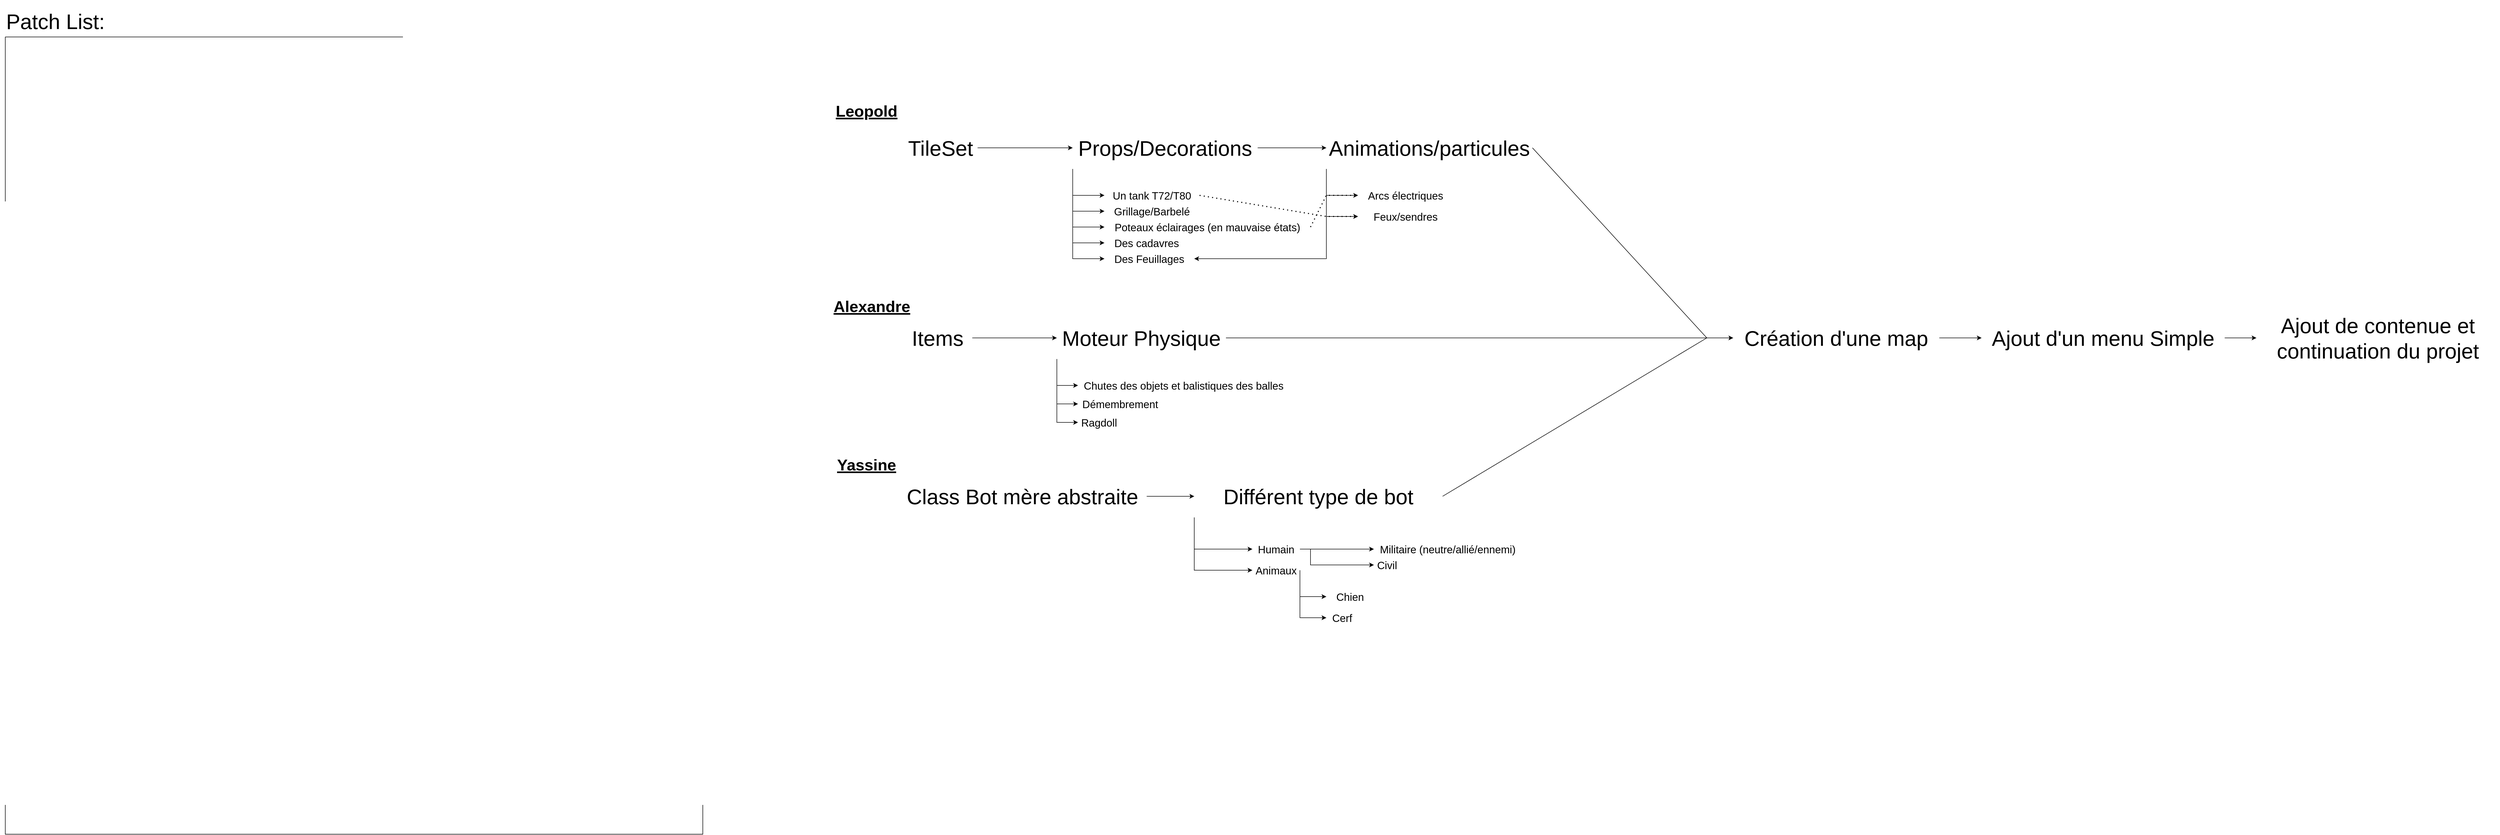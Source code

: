 <mxfile version="27.0.9">
  <diagram name="Page-1" id="MBI-nEpmHFs3LHpGqPgs">
    <mxGraphModel dx="8307" dy="2293" grid="1" gridSize="10" guides="1" tooltips="1" connect="1" arrows="1" fold="1" page="1" pageScale="1" pageWidth="1200" pageHeight="1600" math="0" shadow="0">
      <root>
        <mxCell id="0" />
        <mxCell id="1" parent="0" />
        <mxCell id="IJogBwM3K7kCsomVMxnr-1" value="&lt;span style=&quot;font-size: 40px;&quot;&gt;TileSet&lt;/span&gt;" style="text;html=1;align=center;verticalAlign=middle;whiteSpace=wrap;rounded=0;" vertex="1" parent="1">
          <mxGeometry x="-680" y="240" width="140" height="80" as="geometry" />
        </mxCell>
        <mxCell id="IJogBwM3K7kCsomVMxnr-2" value="" style="endArrow=classic;html=1;rounded=0;exitX=1;exitY=0.5;exitDx=0;exitDy=0;entryX=0;entryY=0.5;entryDx=0;entryDy=0;" edge="1" parent="1" source="IJogBwM3K7kCsomVMxnr-1" target="IJogBwM3K7kCsomVMxnr-3">
          <mxGeometry width="50" height="50" relative="1" as="geometry">
            <mxPoint x="-530" y="280" as="sourcePoint" />
            <mxPoint x="-360" y="280" as="targetPoint" />
          </mxGeometry>
        </mxCell>
        <mxCell id="IJogBwM3K7kCsomVMxnr-3" value="&lt;span style=&quot;font-size: 40px;&quot;&gt;Props/Decorations&lt;/span&gt;" style="text;html=1;align=center;verticalAlign=middle;whiteSpace=wrap;rounded=0;" vertex="1" parent="1">
          <mxGeometry x="-360" y="240" width="350" height="80" as="geometry" />
        </mxCell>
        <mxCell id="IJogBwM3K7kCsomVMxnr-4" value="" style="endArrow=classic;html=1;rounded=0;exitX=0;exitY=1;exitDx=0;exitDy=0;entryX=0;entryY=0.5;entryDx=0;entryDy=0;" edge="1" parent="1" source="IJogBwM3K7kCsomVMxnr-3" target="IJogBwM3K7kCsomVMxnr-5">
          <mxGeometry width="50" height="50" relative="1" as="geometry">
            <mxPoint x="-260" y="420" as="sourcePoint" />
            <mxPoint x="-290" y="370" as="targetPoint" />
            <Array as="points">
              <mxPoint x="-360" y="370" />
            </Array>
          </mxGeometry>
        </mxCell>
        <mxCell id="IJogBwM3K7kCsomVMxnr-5" value="&lt;font style=&quot;font-size: 20px;&quot;&gt;Un tank T72/T80&lt;/font&gt;" style="text;html=1;align=center;verticalAlign=middle;whiteSpace=wrap;rounded=0;" vertex="1" parent="1">
          <mxGeometry x="-300" y="350" width="180" height="40" as="geometry" />
        </mxCell>
        <mxCell id="IJogBwM3K7kCsomVMxnr-6" value="" style="endArrow=classic;html=1;rounded=0;entryX=0;entryY=0.5;entryDx=0;entryDy=0;" edge="1" parent="1" target="IJogBwM3K7kCsomVMxnr-8">
          <mxGeometry width="50" height="50" relative="1" as="geometry">
            <mxPoint x="-360" y="370" as="sourcePoint" />
            <mxPoint x="-290" y="430" as="targetPoint" />
            <Array as="points">
              <mxPoint x="-360" y="430" />
            </Array>
          </mxGeometry>
        </mxCell>
        <mxCell id="IJogBwM3K7kCsomVMxnr-7" value="&lt;span style=&quot;font-size: 20px;&quot;&gt;Grillage/&lt;/span&gt;&lt;span style=&quot;color: rgba(0, 0, 0, 0); font-family: monospace; font-size: 0px; text-align: start; text-wrap-mode: nowrap;&quot;&gt;%3CmxGraphModel%3E%3Croot%3E%3CmxCell%20id%3D%220%22%2F%3E%3CmxCell%20id%3D%221%22%20parent%3D%220%22%2F%3E%3CmxCell%20id%3D%222%22%20value%3D%22%26lt%3Bfont%20style%3D%26quot%3Bfont-size%3A%2020px%3B%26quot%3B%26gt%3BUn%20tank%20T72%2FT80%26lt%3B%2Ffont%26gt%3B%22%20style%3D%22text%3Bhtml%3D1%3Balign%3Dcenter%3BverticalAlign%3Dmiddle%3BwhiteSpace%3Dwrap%3Brounded%3D0%3B%22%20vertex%3D%221%22%20parent%3D%221%22%3E%3CmxGeometry%20x%3D%22-810%22%20y%3D%22200%22%20width%3D%22180%22%20height%3D%2240%22%20as%3D%22geometry%22%2F%3E%3C%2FmxCell%3E%3C%2Froot%3E%3C%2FmxGraphModel%3E&lt;/span&gt;&lt;span style=&quot;font-size: 20px;&quot;&gt;Barbelé&lt;/span&gt;" style="text;html=1;align=center;verticalAlign=middle;whiteSpace=wrap;rounded=0;" vertex="1" parent="1">
          <mxGeometry x="-300" y="380" width="180" height="40" as="geometry" />
        </mxCell>
        <mxCell id="IJogBwM3K7kCsomVMxnr-8" value="&lt;span style=&quot;font-size: 20px;&quot;&gt;Poteaux éclairages (en mauvaise états)&lt;/span&gt;" style="text;html=1;align=center;verticalAlign=middle;whiteSpace=wrap;rounded=0;" vertex="1" parent="1">
          <mxGeometry x="-300" y="410" width="390" height="40" as="geometry" />
        </mxCell>
        <mxCell id="IJogBwM3K7kCsomVMxnr-9" value="" style="endArrow=classic;html=1;rounded=0;entryX=0;entryY=0.5;entryDx=0;entryDy=0;" edge="1" parent="1" target="IJogBwM3K7kCsomVMxnr-7">
          <mxGeometry width="50" height="50" relative="1" as="geometry">
            <mxPoint x="-360" y="400" as="sourcePoint" />
            <mxPoint x="-210" y="360" as="targetPoint" />
          </mxGeometry>
        </mxCell>
        <mxCell id="IJogBwM3K7kCsomVMxnr-10" value="" style="endArrow=classic;html=1;rounded=0;entryX=0;entryY=0.5;entryDx=0;entryDy=0;" edge="1" parent="1" target="IJogBwM3K7kCsomVMxnr-11">
          <mxGeometry width="50" height="50" relative="1" as="geometry">
            <mxPoint x="-360" y="430" as="sourcePoint" />
            <mxPoint x="-310" y="460" as="targetPoint" />
            <Array as="points">
              <mxPoint x="-360" y="460" />
            </Array>
          </mxGeometry>
        </mxCell>
        <mxCell id="IJogBwM3K7kCsomVMxnr-11" value="&lt;span style=&quot;font-size: 20px;&quot;&gt;Des cadavres&lt;/span&gt;" style="text;html=1;align=center;verticalAlign=middle;whiteSpace=wrap;rounded=0;" vertex="1" parent="1">
          <mxGeometry x="-300" y="440" width="160" height="40" as="geometry" />
        </mxCell>
        <mxCell id="IJogBwM3K7kCsomVMxnr-12" value="" style="endArrow=classic;html=1;rounded=0;entryX=0;entryY=0.5;entryDx=0;entryDy=0;" edge="1" parent="1" target="IJogBwM3K7kCsomVMxnr-13">
          <mxGeometry width="50" height="50" relative="1" as="geometry">
            <mxPoint x="-360" y="460" as="sourcePoint" />
            <mxPoint x="-300" y="490" as="targetPoint" />
            <Array as="points">
              <mxPoint x="-360" y="490" />
            </Array>
          </mxGeometry>
        </mxCell>
        <mxCell id="IJogBwM3K7kCsomVMxnr-13" value="&lt;span style=&quot;font-size: 20px;&quot;&gt;Des Feuillages&lt;/span&gt;" style="text;html=1;align=center;verticalAlign=middle;whiteSpace=wrap;rounded=0;" vertex="1" parent="1">
          <mxGeometry x="-300" y="470" width="170" height="40" as="geometry" />
        </mxCell>
        <mxCell id="IJogBwM3K7kCsomVMxnr-14" value="" style="endArrow=classic;html=1;rounded=0;exitX=1;exitY=0.5;exitDx=0;exitDy=0;entryX=0;entryY=0.5;entryDx=0;entryDy=0;" edge="1" parent="1" source="IJogBwM3K7kCsomVMxnr-3" target="IJogBwM3K7kCsomVMxnr-15">
          <mxGeometry width="50" height="50" relative="1" as="geometry">
            <mxPoint x="-260" y="410" as="sourcePoint" />
            <mxPoint x="120" y="280" as="targetPoint" />
          </mxGeometry>
        </mxCell>
        <mxCell id="IJogBwM3K7kCsomVMxnr-15" value="&lt;span style=&quot;font-size: 40px;&quot;&gt;Animations/particules&lt;/span&gt;" style="text;html=1;align=center;verticalAlign=middle;whiteSpace=wrap;rounded=0;" vertex="1" parent="1">
          <mxGeometry x="120" y="240" width="390" height="80" as="geometry" />
        </mxCell>
        <mxCell id="IJogBwM3K7kCsomVMxnr-16" value="" style="endArrow=classic;html=1;rounded=0;exitX=0;exitY=1;exitDx=0;exitDy=0;entryX=0;entryY=0.5;entryDx=0;entryDy=0;" edge="1" parent="1" source="IJogBwM3K7kCsomVMxnr-15" target="IJogBwM3K7kCsomVMxnr-17">
          <mxGeometry width="50" height="50" relative="1" as="geometry">
            <mxPoint x="-260" y="410" as="sourcePoint" />
            <mxPoint x="180" y="370" as="targetPoint" />
            <Array as="points">
              <mxPoint x="120" y="370" />
            </Array>
          </mxGeometry>
        </mxCell>
        <mxCell id="IJogBwM3K7kCsomVMxnr-17" value="&lt;span style=&quot;font-size: 20px;&quot;&gt;Arcs électriques&lt;/span&gt;" style="text;html=1;align=center;verticalAlign=middle;whiteSpace=wrap;rounded=0;" vertex="1" parent="1">
          <mxGeometry x="180" y="350" width="180" height="40" as="geometry" />
        </mxCell>
        <mxCell id="IJogBwM3K7kCsomVMxnr-18" value="" style="endArrow=classic;html=1;rounded=0;entryX=0;entryY=0.5;entryDx=0;entryDy=0;" edge="1" parent="1" target="IJogBwM3K7kCsomVMxnr-19">
          <mxGeometry width="50" height="50" relative="1" as="geometry">
            <mxPoint x="120" y="370" as="sourcePoint" />
            <mxPoint x="180" y="410" as="targetPoint" />
            <Array as="points">
              <mxPoint x="120" y="410" />
            </Array>
          </mxGeometry>
        </mxCell>
        <mxCell id="IJogBwM3K7kCsomVMxnr-19" value="&lt;span style=&quot;font-size: 20px;&quot;&gt;Feux/sendres&lt;/span&gt;" style="text;html=1;align=center;verticalAlign=middle;whiteSpace=wrap;rounded=0;" vertex="1" parent="1">
          <mxGeometry x="180" y="390" width="180" height="40" as="geometry" />
        </mxCell>
        <mxCell id="IJogBwM3K7kCsomVMxnr-20" value="" style="endArrow=classic;html=1;rounded=0;entryX=1;entryY=0.5;entryDx=0;entryDy=0;" edge="1" parent="1" target="IJogBwM3K7kCsomVMxnr-13">
          <mxGeometry width="50" height="50" relative="1" as="geometry">
            <mxPoint x="120" y="410" as="sourcePoint" />
            <mxPoint x="180" y="460" as="targetPoint" />
            <Array as="points">
              <mxPoint x="120" y="490" />
            </Array>
          </mxGeometry>
        </mxCell>
        <mxCell id="IJogBwM3K7kCsomVMxnr-21" value="" style="endArrow=none;dashed=1;html=1;dashPattern=1 3;strokeWidth=2;rounded=0;entryX=0;entryY=0.5;entryDx=0;entryDy=0;exitX=1;exitY=0.5;exitDx=0;exitDy=0;" edge="1" parent="1" source="IJogBwM3K7kCsomVMxnr-5" target="IJogBwM3K7kCsomVMxnr-19">
          <mxGeometry width="50" height="50" relative="1" as="geometry">
            <mxPoint x="120" y="480" as="sourcePoint" />
            <mxPoint x="170" y="430" as="targetPoint" />
            <Array as="points">
              <mxPoint x="120" y="410" />
            </Array>
          </mxGeometry>
        </mxCell>
        <mxCell id="IJogBwM3K7kCsomVMxnr-22" value="" style="endArrow=none;dashed=1;html=1;dashPattern=1 3;strokeWidth=2;rounded=0;entryX=0;entryY=0.5;entryDx=0;entryDy=0;exitX=1;exitY=0.5;exitDx=0;exitDy=0;" edge="1" parent="1" source="IJogBwM3K7kCsomVMxnr-8" target="IJogBwM3K7kCsomVMxnr-17">
          <mxGeometry width="50" height="50" relative="1" as="geometry">
            <mxPoint x="100" y="420" as="sourcePoint" />
            <mxPoint x="400" y="460" as="targetPoint" />
            <Array as="points">
              <mxPoint x="120" y="370" />
            </Array>
          </mxGeometry>
        </mxCell>
        <mxCell id="IJogBwM3K7kCsomVMxnr-23" value="&lt;span style=&quot;font-size: 40px;&quot;&gt;Moteur Physique&lt;/span&gt;" style="text;html=1;align=center;verticalAlign=middle;whiteSpace=wrap;rounded=0;" vertex="1" parent="1">
          <mxGeometry x="-390" y="600" width="320" height="80" as="geometry" />
        </mxCell>
        <mxCell id="IJogBwM3K7kCsomVMxnr-24" value="" style="endArrow=classic;html=1;rounded=0;entryX=0;entryY=0.5;entryDx=0;entryDy=0;" edge="1" parent="1" target="IJogBwM3K7kCsomVMxnr-25">
          <mxGeometry width="50" height="50" relative="1" as="geometry">
            <mxPoint x="-390" y="750" as="sourcePoint" />
            <mxPoint x="70" y="560" as="targetPoint" />
            <Array as="points">
              <mxPoint x="-390" y="800" />
            </Array>
          </mxGeometry>
        </mxCell>
        <mxCell id="IJogBwM3K7kCsomVMxnr-25" value="&lt;font style=&quot;font-size: 20px;&quot;&gt;Ragdoll&lt;/font&gt;" style="text;html=1;align=center;verticalAlign=middle;whiteSpace=wrap;rounded=0;" vertex="1" parent="1">
          <mxGeometry x="-350" y="780" width="80" height="40" as="geometry" />
        </mxCell>
        <mxCell id="IJogBwM3K7kCsomVMxnr-26" value="&lt;font style=&quot;font-size: 20px;&quot;&gt;Démembrement&lt;/font&gt;" style="text;html=1;align=center;verticalAlign=middle;whiteSpace=wrap;rounded=0;" vertex="1" parent="1">
          <mxGeometry x="-350" y="750" width="160" height="30" as="geometry" />
        </mxCell>
        <mxCell id="IJogBwM3K7kCsomVMxnr-27" value="" style="endArrow=classic;html=1;rounded=0;entryX=0;entryY=0.5;entryDx=0;entryDy=0;" edge="1" parent="1" target="IJogBwM3K7kCsomVMxnr-26">
          <mxGeometry width="50" height="50" relative="1" as="geometry">
            <mxPoint x="-390" y="730" as="sourcePoint" />
            <mxPoint x="130" y="630" as="targetPoint" />
            <Array as="points">
              <mxPoint x="-390" y="765" />
            </Array>
          </mxGeometry>
        </mxCell>
        <mxCell id="IJogBwM3K7kCsomVMxnr-28" value="" style="endArrow=classic;html=1;rounded=0;exitX=0;exitY=1;exitDx=0;exitDy=0;entryX=0;entryY=0.5;entryDx=0;entryDy=0;" edge="1" parent="1" source="IJogBwM3K7kCsomVMxnr-23" target="IJogBwM3K7kCsomVMxnr-29">
          <mxGeometry width="50" height="50" relative="1" as="geometry">
            <mxPoint x="-50" y="810" as="sourcePoint" />
            <mxPoint x="80" y="660" as="targetPoint" />
            <Array as="points">
              <mxPoint x="-390" y="730" />
            </Array>
          </mxGeometry>
        </mxCell>
        <mxCell id="IJogBwM3K7kCsomVMxnr-29" value="&lt;font style=&quot;font-size: 20px;&quot;&gt;Chutes des objets et balistiques des balles&lt;/font&gt;" style="text;html=1;align=center;verticalAlign=middle;whiteSpace=wrap;rounded=0;" vertex="1" parent="1">
          <mxGeometry x="-350" y="710" width="400" height="40" as="geometry" />
        </mxCell>
        <mxCell id="IJogBwM3K7kCsomVMxnr-30" value="&lt;span style=&quot;font-size: 40px;&quot;&gt;Items&amp;nbsp;&lt;/span&gt;" style="text;html=1;align=center;verticalAlign=middle;whiteSpace=wrap;rounded=0;" vertex="1" parent="1">
          <mxGeometry x="-670" y="600" width="120" height="80" as="geometry" />
        </mxCell>
        <mxCell id="IJogBwM3K7kCsomVMxnr-31" value="" style="endArrow=classic;html=1;rounded=0;exitX=1;exitY=0.5;exitDx=0;exitDy=0;entryX=0;entryY=0.5;entryDx=0;entryDy=0;" edge="1" parent="1" source="IJogBwM3K7kCsomVMxnr-30" target="IJogBwM3K7kCsomVMxnr-23">
          <mxGeometry width="50" height="50" relative="1" as="geometry">
            <mxPoint x="-340" y="840" as="sourcePoint" />
            <mxPoint x="-290" y="790" as="targetPoint" />
          </mxGeometry>
        </mxCell>
        <mxCell id="IJogBwM3K7kCsomVMxnr-32" value="&lt;span style=&quot;font-size: 40px;&quot;&gt;Patch List:&lt;/span&gt;" style="text;html=1;align=center;verticalAlign=middle;whiteSpace=wrap;rounded=0;" vertex="1" parent="1">
          <mxGeometry x="-2390" width="210" height="80" as="geometry" />
        </mxCell>
        <mxCell id="IJogBwM3K7kCsomVMxnr-33" value="" style="swimlane;startSize=0;" vertex="1" parent="1">
          <mxGeometry x="-2380" y="70" width="1320" height="1510" as="geometry" />
        </mxCell>
        <mxCell id="IJogBwM3K7kCsomVMxnr-34" value="&lt;span style=&quot;font-size: 40px;&quot;&gt;Class Bot mère abstraite&lt;/span&gt;" style="text;html=1;align=center;verticalAlign=middle;whiteSpace=wrap;rounded=0;" vertex="1" parent="1">
          <mxGeometry x="-690" y="900" width="470" height="80" as="geometry" />
        </mxCell>
        <mxCell id="IJogBwM3K7kCsomVMxnr-35" value="" style="endArrow=classic;html=1;rounded=0;entryX=0;entryY=0.5;entryDx=0;entryDy=0;exitX=1;exitY=0.5;exitDx=0;exitDy=0;" edge="1" parent="1" source="IJogBwM3K7kCsomVMxnr-38" target="IJogBwM3K7kCsomVMxnr-36">
          <mxGeometry width="50" height="50" relative="1" as="geometry">
            <mxPoint x="90" y="1040" as="sourcePoint" />
            <mxPoint x="20" y="1140" as="targetPoint" />
            <Array as="points">
              <mxPoint x="160" y="1040" />
            </Array>
          </mxGeometry>
        </mxCell>
        <mxCell id="IJogBwM3K7kCsomVMxnr-36" value="&lt;span&gt;Militaire (&lt;/span&gt;&lt;font&gt;neutre/allié/ennemi)&lt;/font&gt;&lt;span&gt;&amp;nbsp;&lt;/span&gt;" style="text;html=1;align=center;verticalAlign=middle;whiteSpace=wrap;rounded=0;fontSize=20;" vertex="1" parent="1">
          <mxGeometry x="210" y="1015" width="285" height="50" as="geometry" />
        </mxCell>
        <mxCell id="IJogBwM3K7kCsomVMxnr-37" value="" style="endArrow=classic;html=1;rounded=0;exitX=0;exitY=1;exitDx=0;exitDy=0;entryX=0;entryY=0.5;entryDx=0;entryDy=0;" edge="1" parent="1" source="IJogBwM3K7kCsomVMxnr-48" target="IJogBwM3K7kCsomVMxnr-38">
          <mxGeometry width="50" height="50" relative="1" as="geometry">
            <mxPoint x="-110" y="1180" as="sourcePoint" />
            <mxPoint x="-50" y="1040" as="targetPoint" />
            <Array as="points">
              <mxPoint x="-130" y="1040" />
            </Array>
          </mxGeometry>
        </mxCell>
        <mxCell id="IJogBwM3K7kCsomVMxnr-38" value="&lt;span&gt;Humain&lt;/span&gt;" style="text;html=1;align=center;verticalAlign=middle;whiteSpace=wrap;rounded=0;fontSize=20;" vertex="1" parent="1">
          <mxGeometry x="-20" y="1020" width="90" height="40" as="geometry" />
        </mxCell>
        <mxCell id="IJogBwM3K7kCsomVMxnr-39" value="&lt;span&gt;Animaux&lt;/span&gt;" style="text;html=1;align=center;verticalAlign=middle;whiteSpace=wrap;rounded=0;fontSize=20;" vertex="1" parent="1">
          <mxGeometry x="-20" y="1060" width="90" height="40" as="geometry" />
        </mxCell>
        <mxCell id="IJogBwM3K7kCsomVMxnr-40" value="" style="endArrow=classic;html=1;rounded=0;entryX=0;entryY=0.5;entryDx=0;entryDy=0;" edge="1" parent="1" target="IJogBwM3K7kCsomVMxnr-39">
          <mxGeometry width="50" height="50" relative="1" as="geometry">
            <mxPoint x="-130" y="1040" as="sourcePoint" />
            <mxPoint x="130" y="1160" as="targetPoint" />
            <Array as="points">
              <mxPoint x="-130" y="1080" />
            </Array>
          </mxGeometry>
        </mxCell>
        <mxCell id="IJogBwM3K7kCsomVMxnr-41" value="&lt;span&gt;Civil&lt;/span&gt;" style="text;html=1;align=center;verticalAlign=middle;whiteSpace=wrap;rounded=0;fontSize=20;" vertex="1" parent="1">
          <mxGeometry x="210" y="1050" width="50" height="40" as="geometry" />
        </mxCell>
        <mxCell id="IJogBwM3K7kCsomVMxnr-42" value="" style="endArrow=classic;html=1;rounded=0;entryX=0;entryY=0.5;entryDx=0;entryDy=0;" edge="1" parent="1" target="IJogBwM3K7kCsomVMxnr-41">
          <mxGeometry width="50" height="50" relative="1" as="geometry">
            <mxPoint x="90" y="1040" as="sourcePoint" />
            <mxPoint x="285" y="1080" as="targetPoint" />
            <Array as="points">
              <mxPoint x="90" y="1070" />
              <mxPoint x="200" y="1070" />
            </Array>
          </mxGeometry>
        </mxCell>
        <mxCell id="IJogBwM3K7kCsomVMxnr-43" value="" style="endArrow=classic;html=1;rounded=0;exitX=1;exitY=0.5;exitDx=0;exitDy=0;entryX=0;entryY=0.5;entryDx=0;entryDy=0;" edge="1" parent="1" source="IJogBwM3K7kCsomVMxnr-39" target="IJogBwM3K7kCsomVMxnr-44">
          <mxGeometry width="50" height="50" relative="1" as="geometry">
            <mxPoint x="230" y="1150" as="sourcePoint" />
            <mxPoint x="260" y="1200" as="targetPoint" />
            <Array as="points">
              <mxPoint x="70" y="1130" />
            </Array>
          </mxGeometry>
        </mxCell>
        <mxCell id="IJogBwM3K7kCsomVMxnr-44" value="&lt;span&gt;Chien&lt;/span&gt;" style="text;html=1;align=center;verticalAlign=middle;whiteSpace=wrap;rounded=0;fontSize=20;" vertex="1" parent="1">
          <mxGeometry x="120" y="1110" width="90" height="40" as="geometry" />
        </mxCell>
        <mxCell id="IJogBwM3K7kCsomVMxnr-45" value="&lt;span&gt;Cerf&lt;/span&gt;" style="text;html=1;align=center;verticalAlign=middle;whiteSpace=wrap;rounded=0;fontSize=20;" vertex="1" parent="1">
          <mxGeometry x="120" y="1150" width="60" height="40" as="geometry" />
        </mxCell>
        <mxCell id="IJogBwM3K7kCsomVMxnr-46" value="" style="endArrow=classic;html=1;rounded=0;exitX=1;exitY=0.5;exitDx=0;exitDy=0;entryX=0;entryY=0.5;entryDx=0;entryDy=0;" edge="1" parent="1" source="IJogBwM3K7kCsomVMxnr-39" target="IJogBwM3K7kCsomVMxnr-45">
          <mxGeometry width="50" height="50" relative="1" as="geometry">
            <mxPoint x="190" y="1230" as="sourcePoint" />
            <mxPoint x="265" y="1230" as="targetPoint" />
            <Array as="points">
              <mxPoint x="70" y="1170" />
            </Array>
          </mxGeometry>
        </mxCell>
        <mxCell id="IJogBwM3K7kCsomVMxnr-47" value="" style="endArrow=classic;html=1;rounded=0;exitX=1;exitY=0.5;exitDx=0;exitDy=0;entryX=0;entryY=0.5;entryDx=0;entryDy=0;" edge="1" parent="1" source="IJogBwM3K7kCsomVMxnr-34" target="IJogBwM3K7kCsomVMxnr-48">
          <mxGeometry width="50" height="50" relative="1" as="geometry">
            <mxPoint x="-110" y="960" as="sourcePoint" />
            <mxPoint x="280" y="670" as="targetPoint" />
          </mxGeometry>
        </mxCell>
        <mxCell id="IJogBwM3K7kCsomVMxnr-48" value="&lt;span style=&quot;font-size: 40px;&quot;&gt;Différent type de bot&lt;/span&gt;" style="text;html=1;align=center;verticalAlign=middle;whiteSpace=wrap;rounded=0;" vertex="1" parent="1">
          <mxGeometry x="-130" y="900" width="470" height="80" as="geometry" />
        </mxCell>
        <mxCell id="IJogBwM3K7kCsomVMxnr-49" value="" style="endArrow=classic;html=1;rounded=0;exitX=1;exitY=0.5;exitDx=0;exitDy=0;entryX=0;entryY=0.5;entryDx=0;entryDy=0;" edge="1" parent="1" source="IJogBwM3K7kCsomVMxnr-23" target="IJogBwM3K7kCsomVMxnr-52">
          <mxGeometry width="50" height="50" relative="1" as="geometry">
            <mxPoint x="390" y="650" as="sourcePoint" />
            <mxPoint x="940" y="640" as="targetPoint" />
          </mxGeometry>
        </mxCell>
        <mxCell id="IJogBwM3K7kCsomVMxnr-50" value="" style="endArrow=none;html=1;rounded=0;exitX=1;exitY=0.5;exitDx=0;exitDy=0;" edge="1" parent="1" source="IJogBwM3K7kCsomVMxnr-15">
          <mxGeometry width="50" height="50" relative="1" as="geometry">
            <mxPoint x="390" y="650" as="sourcePoint" />
            <mxPoint x="840" y="640" as="targetPoint" />
          </mxGeometry>
        </mxCell>
        <mxCell id="IJogBwM3K7kCsomVMxnr-51" value="" style="endArrow=none;html=1;rounded=0;exitX=1;exitY=0.5;exitDx=0;exitDy=0;" edge="1" parent="1" source="IJogBwM3K7kCsomVMxnr-48">
          <mxGeometry width="50" height="50" relative="1" as="geometry">
            <mxPoint x="390" y="650" as="sourcePoint" />
            <mxPoint x="840" y="640" as="targetPoint" />
          </mxGeometry>
        </mxCell>
        <mxCell id="IJogBwM3K7kCsomVMxnr-52" value="&lt;span style=&quot;font-size: 40px;&quot;&gt;Création d&#39;une map&lt;/span&gt;" style="text;html=1;align=center;verticalAlign=middle;whiteSpace=wrap;rounded=0;" vertex="1" parent="1">
          <mxGeometry x="890" y="600" width="390" height="80" as="geometry" />
        </mxCell>
        <mxCell id="IJogBwM3K7kCsomVMxnr-53" value="" style="endArrow=classic;html=1;rounded=0;exitX=1;exitY=0.5;exitDx=0;exitDy=0;entryX=0;entryY=0.5;entryDx=0;entryDy=0;" edge="1" parent="1" source="IJogBwM3K7kCsomVMxnr-52" target="IJogBwM3K7kCsomVMxnr-54">
          <mxGeometry width="50" height="50" relative="1" as="geometry">
            <mxPoint x="600" y="640" as="sourcePoint" />
            <mxPoint x="1350" y="640" as="targetPoint" />
          </mxGeometry>
        </mxCell>
        <mxCell id="IJogBwM3K7kCsomVMxnr-54" value="&lt;span style=&quot;font-size: 40px;&quot;&gt;Ajout d&#39;un menu Simple&lt;/span&gt;" style="text;html=1;align=center;verticalAlign=middle;whiteSpace=wrap;rounded=0;" vertex="1" parent="1">
          <mxGeometry x="1360" y="600" width="460" height="80" as="geometry" />
        </mxCell>
        <mxCell id="IJogBwM3K7kCsomVMxnr-55" value="&lt;span style=&quot;font-size: 40px;&quot;&gt;Ajout de contenue et continuation du projet&lt;/span&gt;" style="text;html=1;align=center;verticalAlign=middle;whiteSpace=wrap;rounded=0;" vertex="1" parent="1">
          <mxGeometry x="1880" y="600" width="460" height="80" as="geometry" />
        </mxCell>
        <mxCell id="IJogBwM3K7kCsomVMxnr-56" value="" style="endArrow=classic;html=1;rounded=0;entryX=0;entryY=0.5;entryDx=0;entryDy=0;exitX=1;exitY=0.5;exitDx=0;exitDy=0;" edge="1" parent="1" source="IJogBwM3K7kCsomVMxnr-54" target="IJogBwM3K7kCsomVMxnr-55">
          <mxGeometry width="50" height="50" relative="1" as="geometry">
            <mxPoint x="1810" y="710" as="sourcePoint" />
            <mxPoint x="1460" y="700" as="targetPoint" />
          </mxGeometry>
        </mxCell>
        <mxCell id="IJogBwM3K7kCsomVMxnr-57" value="&lt;span&gt;&lt;u&gt;&lt;b&gt;Leopold&lt;/b&gt;&lt;/u&gt;&lt;/span&gt;" style="text;html=1;align=center;verticalAlign=middle;whiteSpace=wrap;rounded=0;fontSize=30;" vertex="1" parent="1">
          <mxGeometry x="-820" y="170" width="140" height="80" as="geometry" />
        </mxCell>
        <mxCell id="IJogBwM3K7kCsomVMxnr-58" value="&lt;span&gt;&lt;u&gt;&lt;b&gt;Alexandre&lt;/b&gt;&lt;/u&gt;&lt;/span&gt;" style="text;html=1;align=center;verticalAlign=middle;whiteSpace=wrap;rounded=0;fontSize=30;" vertex="1" parent="1">
          <mxGeometry x="-810" y="540" width="140" height="80" as="geometry" />
        </mxCell>
        <mxCell id="IJogBwM3K7kCsomVMxnr-59" value="&lt;span&gt;&lt;b&gt;&lt;u&gt;Yassine&lt;/u&gt;&lt;/b&gt;&lt;/span&gt;" style="text;html=1;align=center;verticalAlign=middle;whiteSpace=wrap;rounded=0;fontSize=30;" vertex="1" parent="1">
          <mxGeometry x="-820" y="840" width="140" height="80" as="geometry" />
        </mxCell>
      </root>
    </mxGraphModel>
  </diagram>
</mxfile>
